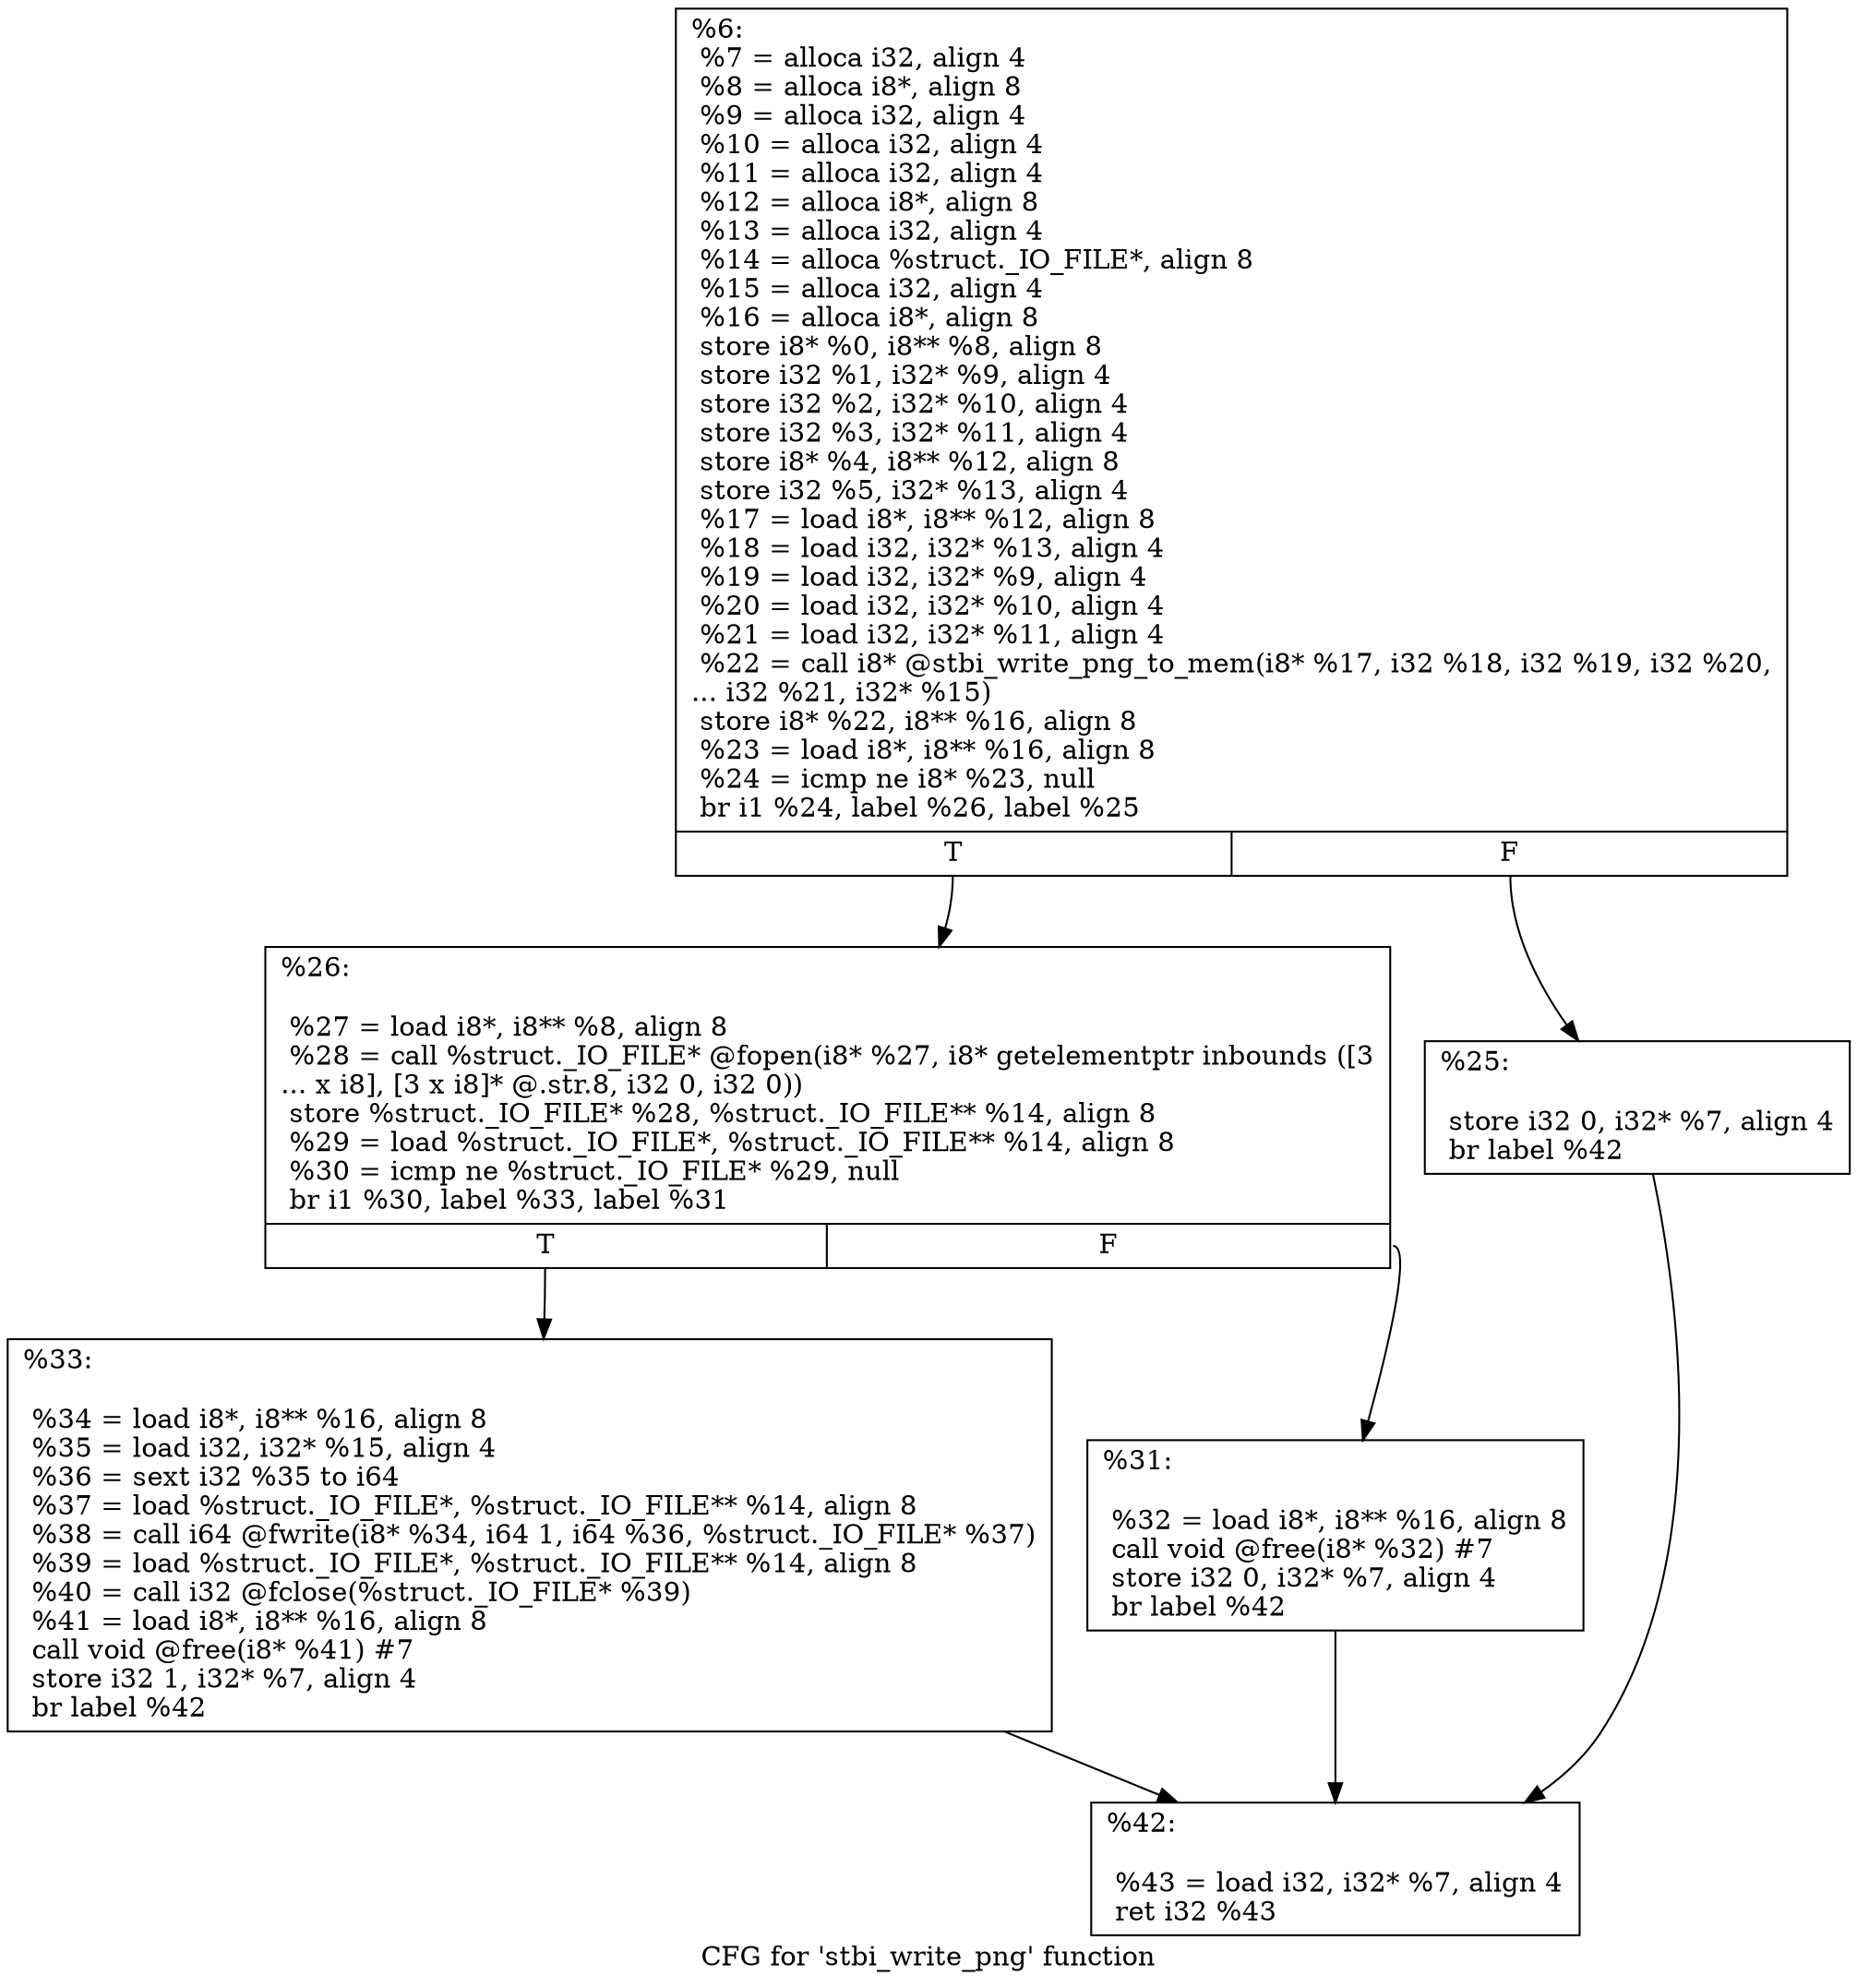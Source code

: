 digraph "CFG for 'stbi_write_png' function" {
	label="CFG for 'stbi_write_png' function";

	Node0x29ad4c0 [shape=record,label="{%6:\l  %7 = alloca i32, align 4\l  %8 = alloca i8*, align 8\l  %9 = alloca i32, align 4\l  %10 = alloca i32, align 4\l  %11 = alloca i32, align 4\l  %12 = alloca i8*, align 8\l  %13 = alloca i32, align 4\l  %14 = alloca %struct._IO_FILE*, align 8\l  %15 = alloca i32, align 4\l  %16 = alloca i8*, align 8\l  store i8* %0, i8** %8, align 8\l  store i32 %1, i32* %9, align 4\l  store i32 %2, i32* %10, align 4\l  store i32 %3, i32* %11, align 4\l  store i8* %4, i8** %12, align 8\l  store i32 %5, i32* %13, align 4\l  %17 = load i8*, i8** %12, align 8\l  %18 = load i32, i32* %13, align 4\l  %19 = load i32, i32* %9, align 4\l  %20 = load i32, i32* %10, align 4\l  %21 = load i32, i32* %11, align 4\l  %22 = call i8* @stbi_write_png_to_mem(i8* %17, i32 %18, i32 %19, i32 %20,\l... i32 %21, i32* %15)\l  store i8* %22, i8** %16, align 8\l  %23 = load i8*, i8** %16, align 8\l  %24 = icmp ne i8* %23, null\l  br i1 %24, label %26, label %25\l|{<s0>T|<s1>F}}"];
	Node0x29ad4c0:s0 -> Node0x29ae240;
	Node0x29ad4c0:s1 -> Node0x29ae290;
	Node0x29ae290 [shape=record,label="{%25:\l\l  store i32 0, i32* %7, align 4\l  br label %42\l}"];
	Node0x29ae290 -> Node0x29ae430;
	Node0x29ae240 [shape=record,label="{%26:\l\l  %27 = load i8*, i8** %8, align 8\l  %28 = call %struct._IO_FILE* @fopen(i8* %27, i8* getelementptr inbounds ([3\l... x i8], [3 x i8]* @.str.8, i32 0, i32 0))\l  store %struct._IO_FILE* %28, %struct._IO_FILE** %14, align 8\l  %29 = load %struct._IO_FILE*, %struct._IO_FILE** %14, align 8\l  %30 = icmp ne %struct._IO_FILE* %29, null\l  br i1 %30, label %33, label %31\l|{<s0>T|<s1>F}}"];
	Node0x29ae240:s0 -> Node0x29ae790;
	Node0x29ae240:s1 -> Node0x29ae7e0;
	Node0x29ae7e0 [shape=record,label="{%31:\l\l  %32 = load i8*, i8** %16, align 8\l  call void @free(i8* %32) #7\l  store i32 0, i32* %7, align 4\l  br label %42\l}"];
	Node0x29ae7e0 -> Node0x29ae430;
	Node0x29ae790 [shape=record,label="{%33:\l\l  %34 = load i8*, i8** %16, align 8\l  %35 = load i32, i32* %15, align 4\l  %36 = sext i32 %35 to i64\l  %37 = load %struct._IO_FILE*, %struct._IO_FILE** %14, align 8\l  %38 = call i64 @fwrite(i8* %34, i64 1, i64 %36, %struct._IO_FILE* %37)\l  %39 = load %struct._IO_FILE*, %struct._IO_FILE** %14, align 8\l  %40 = call i32 @fclose(%struct._IO_FILE* %39)\l  %41 = load i8*, i8** %16, align 8\l  call void @free(i8* %41) #7\l  store i32 1, i32* %7, align 4\l  br label %42\l}"];
	Node0x29ae790 -> Node0x29ae430;
	Node0x29ae430 [shape=record,label="{%42:\l\l  %43 = load i32, i32* %7, align 4\l  ret i32 %43\l}"];
}
